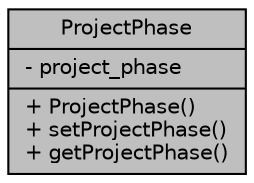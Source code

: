 digraph "ProjectPhase"
{
  edge [fontname="Helvetica",fontsize="10",labelfontname="Helvetica",labelfontsize="10"];
  node [fontname="Helvetica",fontsize="10",shape=record];
  Node1 [label="{ProjectPhase\n|- project_phase\l|+ ProjectPhase()\l+ setProjectPhase()\l+ getProjectPhase()\l}",height=0.2,width=0.4,color="black", fillcolor="grey75", style="filled", fontcolor="black"];
}
